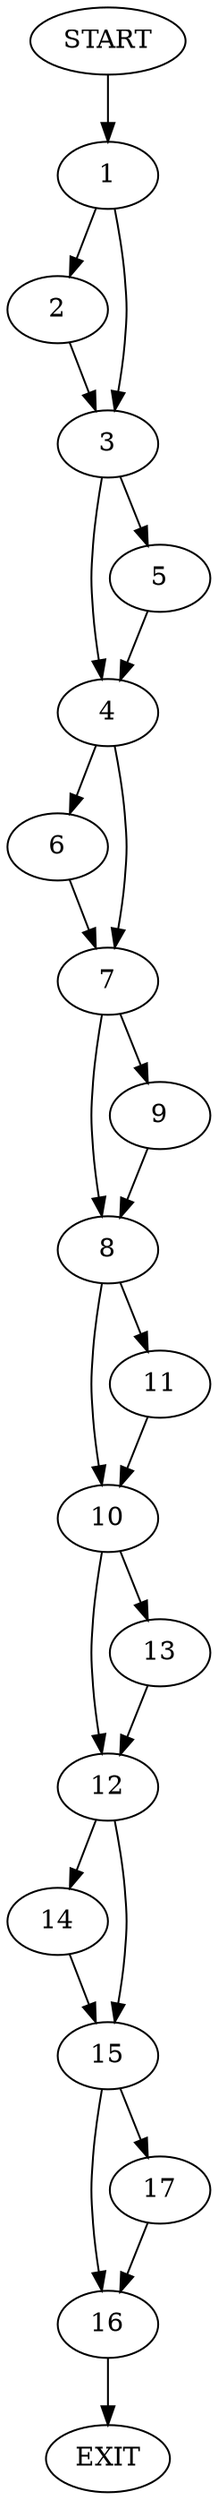 digraph {
0 [label="START"]
18 [label="EXIT"]
0 -> 1
1 -> 2
1 -> 3
3 -> 4
3 -> 5
2 -> 3
5 -> 4
4 -> 6
4 -> 7
6 -> 7
7 -> 8
7 -> 9
9 -> 8
8 -> 10
8 -> 11
11 -> 10
10 -> 12
10 -> 13
13 -> 12
12 -> 14
12 -> 15
14 -> 15
15 -> 16
15 -> 17
17 -> 16
16 -> 18
}

